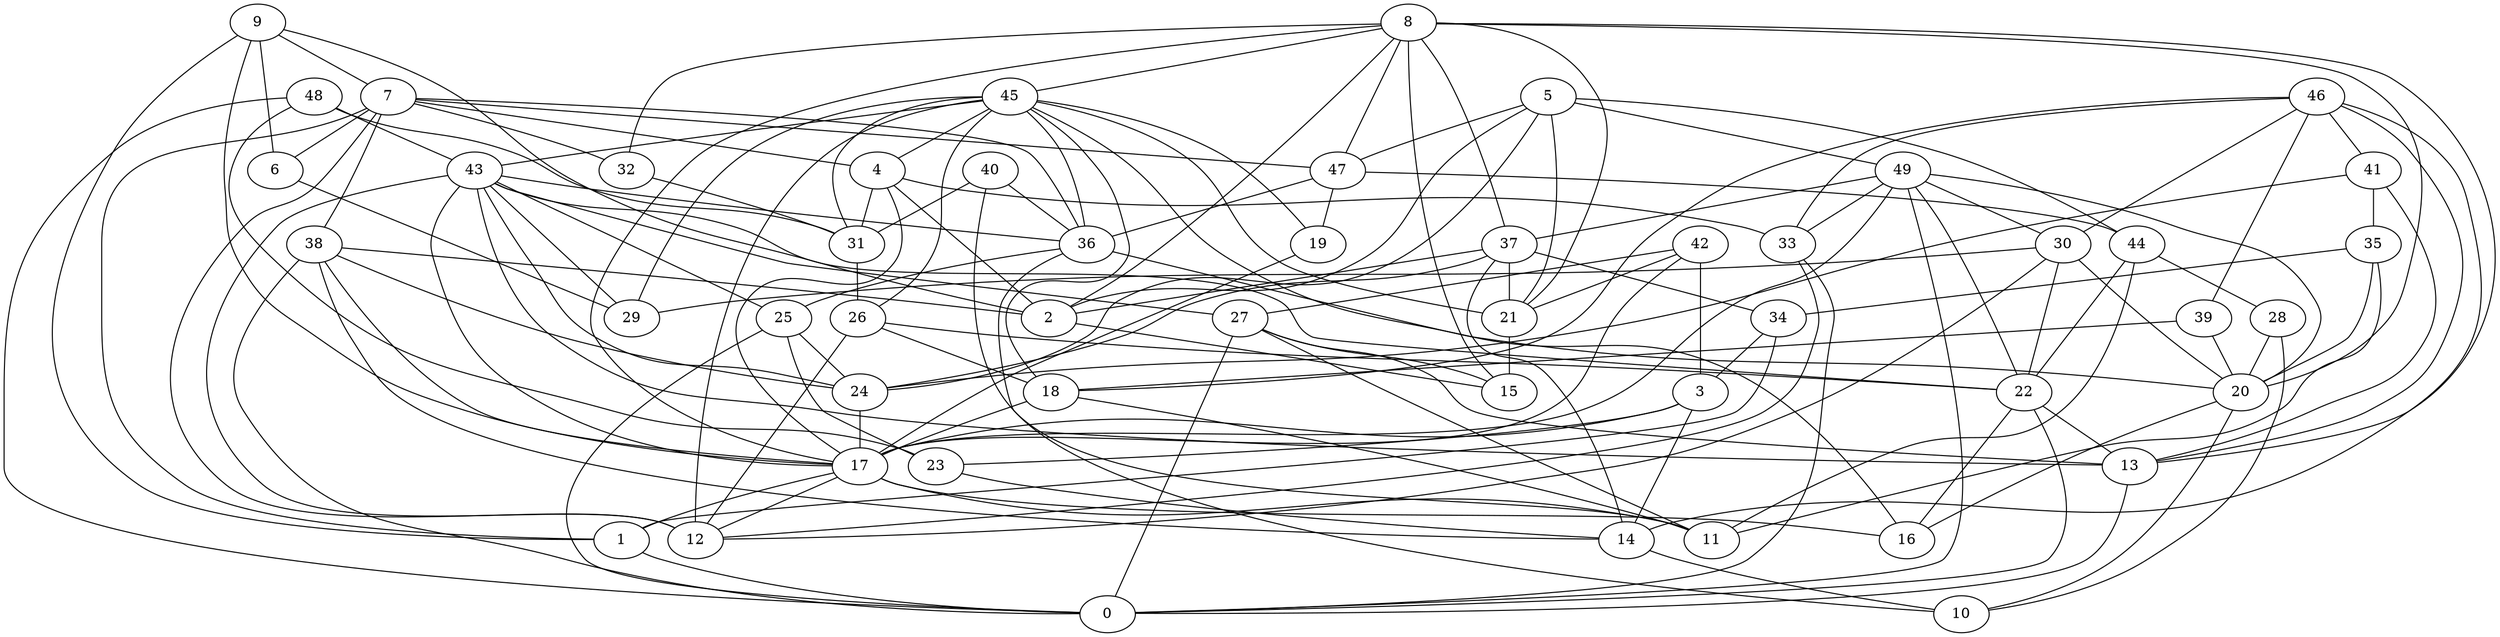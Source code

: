 digraph GG_graph {

subgraph G_graph {
edge [color = black]
"20" -> "10" [dir = none]
"20" -> "16" [dir = none]
"19" -> "17" [dir = none]
"48" -> "31" [dir = none]
"48" -> "43" [dir = none]
"48" -> "0" [dir = none]
"9" -> "6" [dir = none]
"9" -> "1" [dir = none]
"9" -> "17" [dir = none]
"9" -> "7" [dir = none]
"9" -> "2" [dir = none]
"47" -> "36" [dir = none]
"47" -> "44" [dir = none]
"47" -> "19" [dir = none]
"23" -> "14" [dir = none]
"21" -> "15" [dir = none]
"31" -> "26" [dir = none]
"14" -> "10" [dir = none]
"34" -> "3" [dir = none]
"34" -> "1" [dir = none]
"8" -> "47" [dir = none]
"8" -> "32" [dir = none]
"8" -> "21" [dir = none]
"8" -> "37" [dir = none]
"8" -> "20" [dir = none]
"8" -> "17" [dir = none]
"8" -> "15" [dir = none]
"8" -> "45" [dir = none]
"8" -> "2" [dir = none]
"8" -> "13" [dir = none]
"38" -> "2" [dir = none]
"38" -> "0" [dir = none]
"38" -> "14" [dir = none]
"38" -> "17" [dir = none]
"38" -> "24" [dir = none]
"2" -> "15" [dir = none]
"25" -> "24" [dir = none]
"25" -> "0" [dir = none]
"25" -> "23" [dir = none]
"22" -> "13" [dir = none]
"22" -> "16" [dir = none]
"22" -> "0" [dir = none]
"3" -> "14" [dir = none]
"3" -> "17" [dir = none]
"3" -> "23" [dir = none]
"6" -> "29" [dir = none]
"30" -> "12" [dir = none]
"30" -> "22" [dir = none]
"30" -> "20" [dir = none]
"30" -> "29" [dir = none]
"45" -> "29" [dir = none]
"45" -> "18" [dir = none]
"45" -> "12" [dir = none]
"45" -> "4" [dir = none]
"45" -> "43" [dir = none]
"45" -> "19" [dir = none]
"45" -> "26" [dir = none]
"45" -> "36" [dir = none]
"45" -> "21" [dir = none]
"45" -> "16" [dir = none]
"45" -> "31" [dir = none]
"32" -> "31" [dir = none]
"26" -> "18" [dir = none]
"26" -> "12" [dir = none]
"26" -> "22" [dir = none]
"37" -> "2" [dir = none]
"37" -> "34" [dir = none]
"37" -> "14" [dir = none]
"37" -> "24" [dir = none]
"37" -> "21" [dir = none]
"7" -> "1" [dir = none]
"7" -> "38" [dir = none]
"7" -> "6" [dir = none]
"7" -> "32" [dir = none]
"7" -> "4" [dir = none]
"7" -> "47" [dir = none]
"7" -> "36" [dir = none]
"7" -> "12" [dir = none]
"46" -> "33" [dir = none]
"46" -> "41" [dir = none]
"46" -> "18" [dir = none]
"46" -> "30" [dir = none]
"46" -> "39" [dir = none]
"46" -> "14" [dir = none]
"43" -> "12" [dir = none]
"43" -> "29" [dir = none]
"43" -> "25" [dir = none]
"43" -> "13" [dir = none]
"43" -> "27" [dir = none]
"43" -> "17" [dir = none]
"43" -> "24" [dir = none]
"43" -> "22" [dir = none]
"43" -> "36" [dir = none]
"1" -> "0" [dir = none]
"36" -> "20" [dir = none]
"36" -> "10" [dir = none]
"36" -> "25" [dir = none]
"5" -> "44" [dir = none]
"5" -> "47" [dir = none]
"5" -> "49" [dir = none]
"5" -> "21" [dir = none]
"5" -> "24" [dir = none]
"28" -> "20" [dir = none]
"28" -> "10" [dir = none]
"41" -> "35" [dir = none]
"41" -> "13" [dir = none]
"41" -> "24" [dir = none]
"35" -> "11" [dir = none]
"35" -> "20" [dir = none]
"35" -> "34" [dir = none]
"27" -> "13" [dir = none]
"27" -> "11" [dir = none]
"27" -> "0" [dir = none]
"27" -> "15" [dir = none]
"24" -> "17" [dir = none]
"42" -> "3" [dir = none]
"42" -> "21" [dir = none]
"42" -> "17" [dir = none]
"42" -> "27" [dir = none]
"49" -> "37" [dir = none]
"49" -> "20" [dir = none]
"49" -> "0" [dir = none]
"49" -> "30" [dir = none]
"49" -> "22" [dir = none]
"49" -> "33" [dir = none]
"49" -> "17" [dir = none]
"44" -> "28" [dir = none]
"44" -> "22" [dir = none]
"44" -> "11" [dir = none]
"33" -> "12" [dir = none]
"33" -> "0" [dir = none]
"4" -> "31" [dir = none]
"4" -> "17" [dir = none]
"4" -> "2" [dir = none]
"4" -> "33" [dir = none]
"18" -> "17" [dir = none]
"18" -> "11" [dir = none]
"39" -> "20" [dir = none]
"39" -> "18" [dir = none]
"17" -> "12" [dir = none]
"17" -> "16" [dir = none]
"17" -> "11" [dir = none]
"17" -> "1" [dir = none]
"40" -> "36" [dir = none]
"40" -> "31" [dir = none]
"40" -> "11" [dir = none]
"13" -> "0" [dir = none]
"46" -> "13" [dir = none]
"48" -> "23" [dir = none]
"5" -> "2" [dir = none]
}

}
